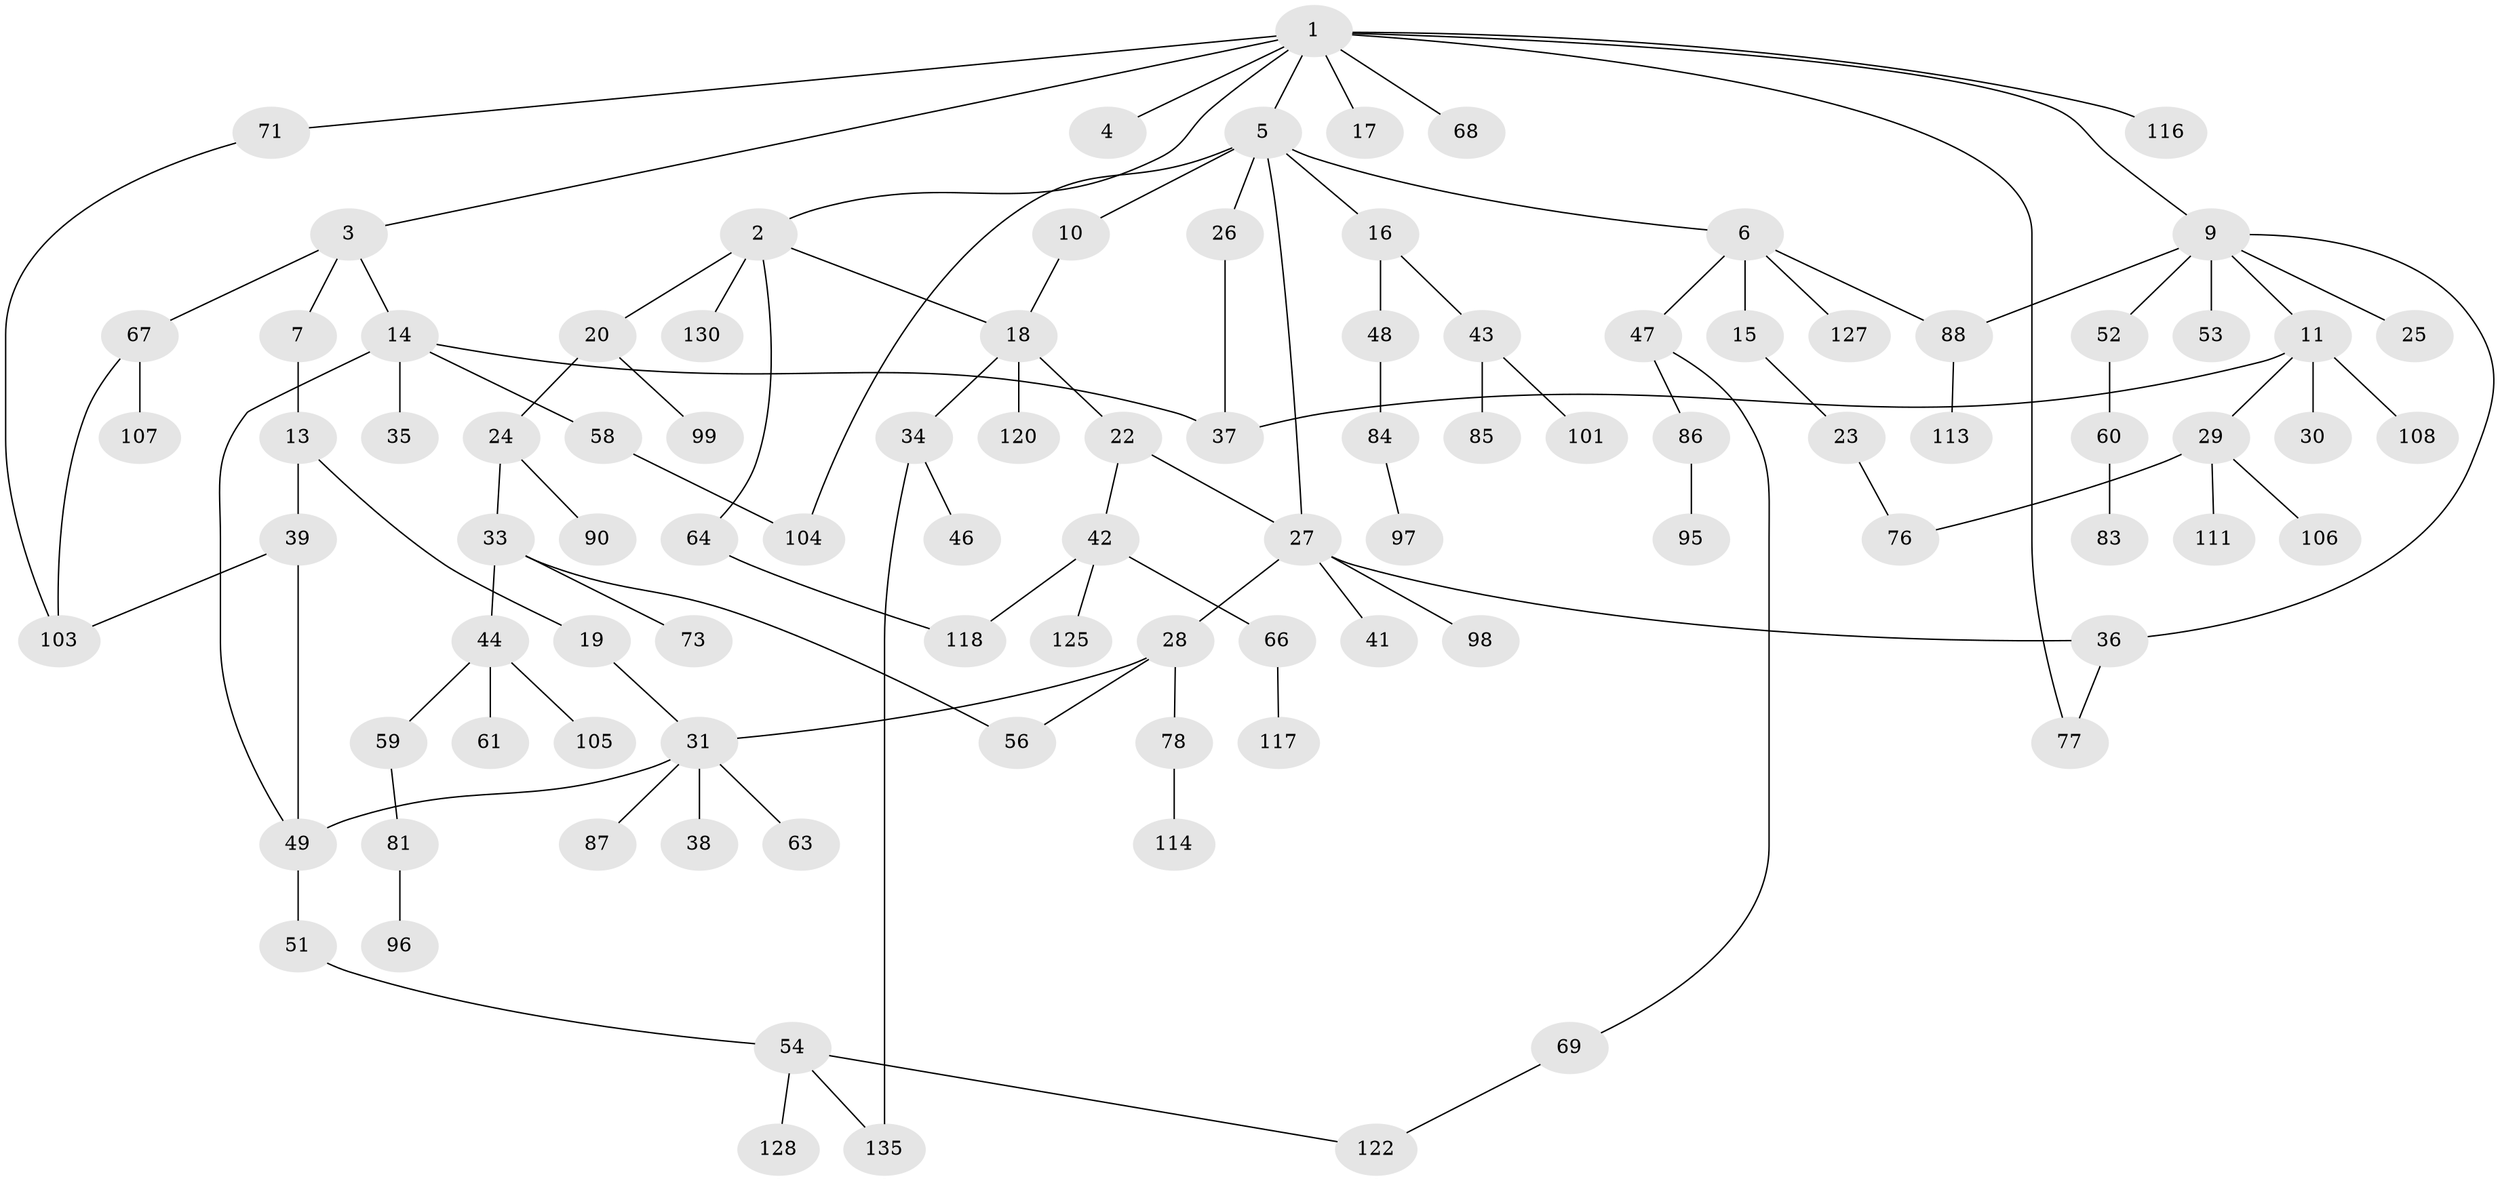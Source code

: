 // original degree distribution, {10: 0.007246376811594203, 5: 0.043478260869565216, 4: 0.07246376811594203, 1: 0.391304347826087, 7: 0.014492753623188406, 2: 0.2826086956521739, 6: 0.014492753623188406, 3: 0.17391304347826086}
// Generated by graph-tools (version 1.1) at 2025/10/02/27/25 16:10:51]
// undirected, 96 vertices, 113 edges
graph export_dot {
graph [start="1"]
  node [color=gray90,style=filled];
  1 [super="+62"];
  2;
  3 [super="+8"];
  4;
  5 [super="+40"];
  6 [super="+70"];
  7;
  9 [super="+12"];
  10 [super="+134"];
  11 [super="+133"];
  13 [super="+115"];
  14 [super="+32"];
  15 [super="+110"];
  16 [super="+21"];
  17 [super="+65"];
  18 [super="+57"];
  19 [super="+129"];
  20;
  22 [super="+123"];
  23;
  24 [super="+136"];
  25;
  26 [super="+131"];
  27;
  28 [super="+45"];
  29 [super="+94"];
  30;
  31 [super="+55"];
  33 [super="+74"];
  34;
  35;
  36 [super="+50"];
  37 [super="+126"];
  38;
  39 [super="+75"];
  41;
  42 [super="+72"];
  43 [super="+138"];
  44;
  46 [super="+89"];
  47;
  48 [super="+100"];
  49 [super="+91"];
  51;
  52;
  53;
  54 [super="+82"];
  56;
  58;
  59;
  60 [super="+119"];
  61;
  63;
  64;
  66;
  67;
  68;
  69 [super="+79"];
  71 [super="+92"];
  73;
  76 [super="+124"];
  77 [super="+80"];
  78;
  81 [super="+93"];
  83 [super="+121"];
  84;
  85;
  86;
  87;
  88 [super="+109"];
  90;
  95 [super="+102"];
  96;
  97;
  98;
  99;
  101;
  103 [super="+137"];
  104;
  105 [super="+112"];
  106;
  107;
  108;
  111;
  113;
  114;
  116;
  117 [super="+132"];
  118;
  120;
  122;
  125;
  127;
  128;
  130;
  135;
  1 -- 2;
  1 -- 3;
  1 -- 4;
  1 -- 5;
  1 -- 9;
  1 -- 17;
  1 -- 71;
  1 -- 77;
  1 -- 116;
  1 -- 68;
  2 -- 18;
  2 -- 20;
  2 -- 64;
  2 -- 130;
  3 -- 7;
  3 -- 67;
  3 -- 14;
  5 -- 6;
  5 -- 10;
  5 -- 16;
  5 -- 26;
  5 -- 27;
  5 -- 104;
  6 -- 15;
  6 -- 47;
  6 -- 127;
  6 -- 88;
  7 -- 13;
  9 -- 11;
  9 -- 52;
  9 -- 88;
  9 -- 53;
  9 -- 25;
  9 -- 36;
  10 -- 18;
  11 -- 29;
  11 -- 30;
  11 -- 108;
  11 -- 37;
  13 -- 19;
  13 -- 39;
  14 -- 35;
  14 -- 58;
  14 -- 49;
  14 -- 37;
  15 -- 23;
  16 -- 48;
  16 -- 43;
  18 -- 22;
  18 -- 34;
  18 -- 120;
  19 -- 31;
  20 -- 24;
  20 -- 99;
  22 -- 42;
  22 -- 27;
  23 -- 76;
  24 -- 33;
  24 -- 90;
  26 -- 37;
  27 -- 28;
  27 -- 36;
  27 -- 41;
  27 -- 98;
  28 -- 78;
  28 -- 56;
  28 -- 31;
  29 -- 106;
  29 -- 111;
  29 -- 76;
  31 -- 38;
  31 -- 49;
  31 -- 63;
  31 -- 87;
  33 -- 44;
  33 -- 73;
  33 -- 56;
  34 -- 46;
  34 -- 135;
  36 -- 77;
  39 -- 49;
  39 -- 103;
  42 -- 66;
  42 -- 125;
  42 -- 118;
  43 -- 85;
  43 -- 101;
  44 -- 59;
  44 -- 61;
  44 -- 105;
  47 -- 69;
  47 -- 86;
  48 -- 84;
  49 -- 51;
  51 -- 54;
  52 -- 60;
  54 -- 122;
  54 -- 128;
  54 -- 135;
  58 -- 104;
  59 -- 81;
  60 -- 83;
  64 -- 118;
  66 -- 117;
  67 -- 107;
  67 -- 103;
  69 -- 122;
  71 -- 103;
  78 -- 114;
  81 -- 96;
  84 -- 97;
  86 -- 95;
  88 -- 113;
}
